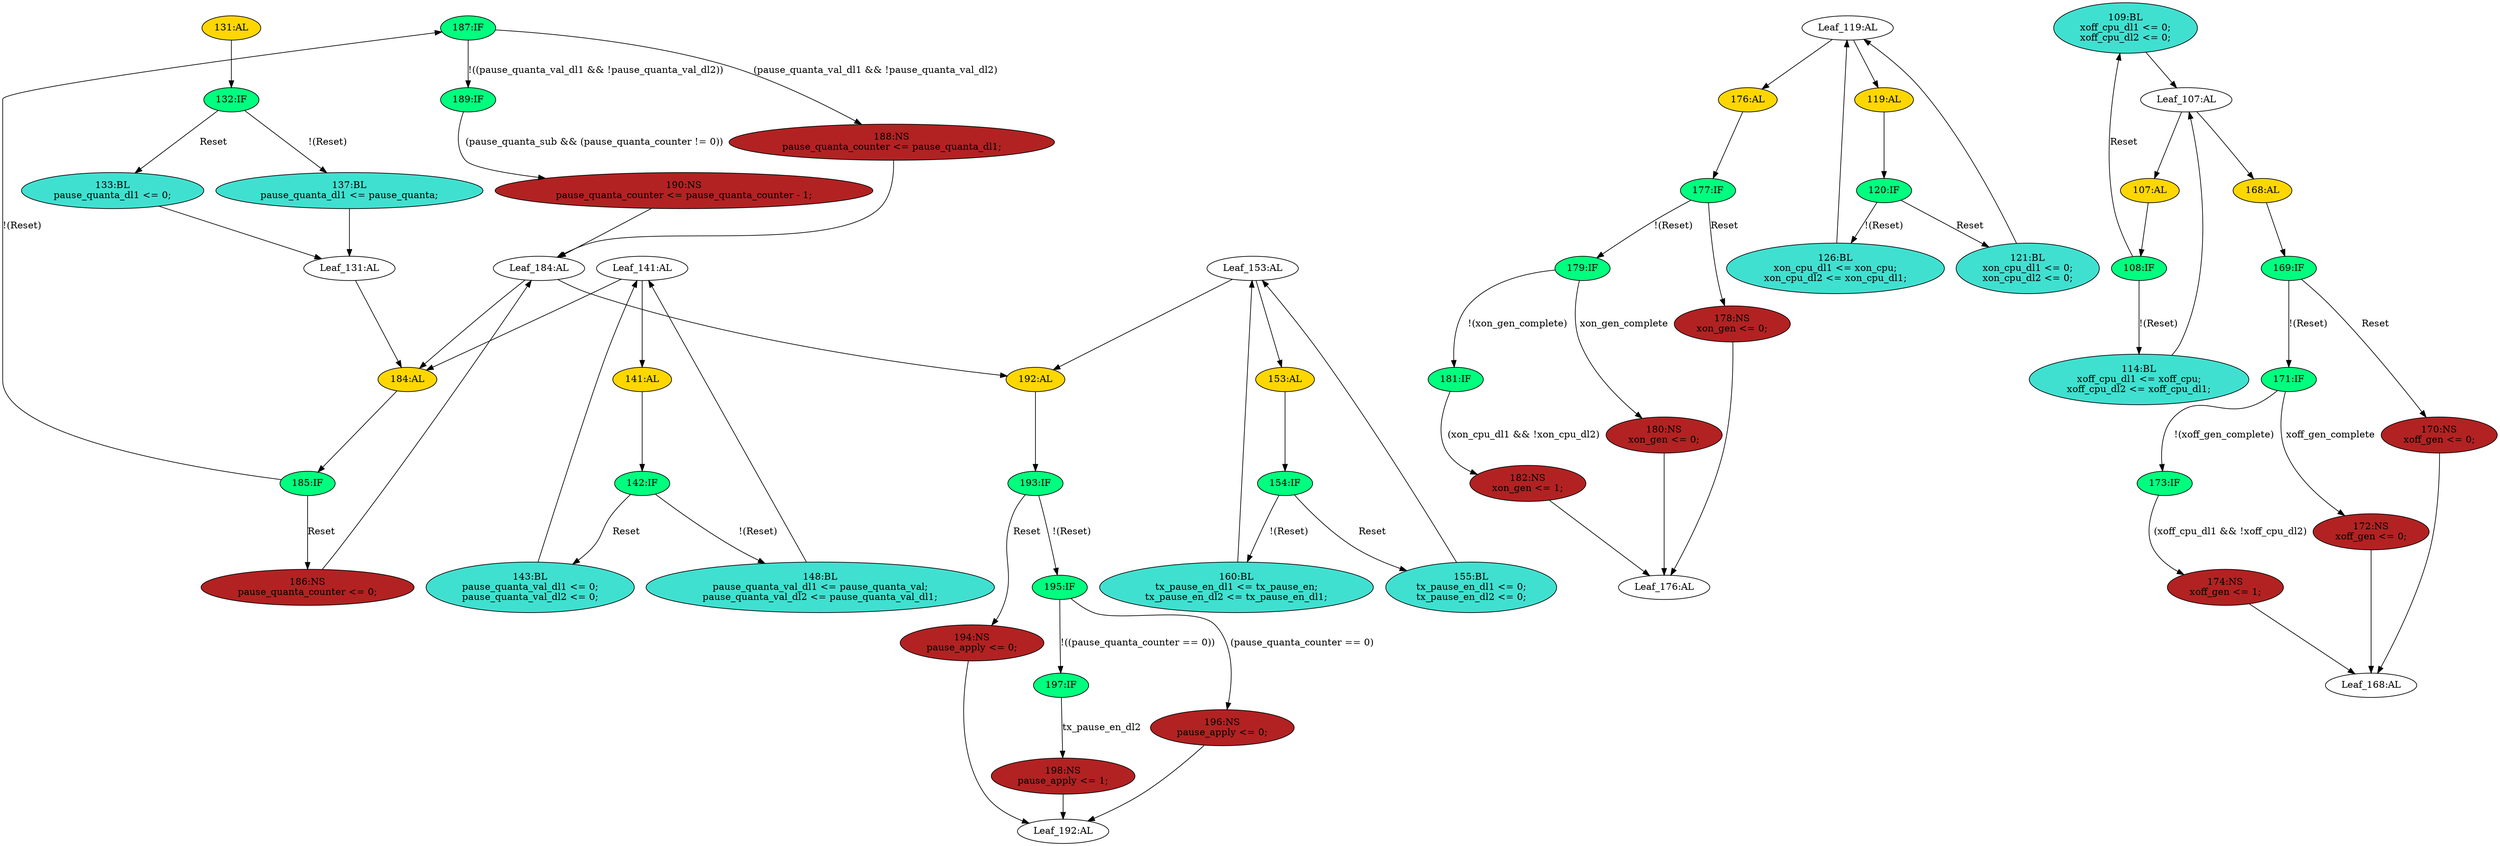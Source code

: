 strict digraph "compose( ,  )" {
	node [label="\N"];
	"187:IF"	 [ast="<pyverilog.vparser.ast.IfStatement object at 0x7f5c9b504690>",
		fillcolor=springgreen,
		label="187:IF",
		statements="[]",
		style=filled,
		typ=IfStatement];
	"188:NS"	 [ast="<pyverilog.vparser.ast.NonblockingSubstitution object at 0x7f5c9b5046d0>",
		fillcolor=firebrick,
		label="188:NS
pause_quanta_counter <= pause_quanta_dl1;",
		statements="[<pyverilog.vparser.ast.NonblockingSubstitution object at 0x7f5c9b5046d0>]",
		style=filled,
		typ=NonblockingSubstitution];
	"187:IF" -> "188:NS"	 [cond="['pause_quanta_val_dl1', 'pause_quanta_val_dl2']",
		label="(pause_quanta_val_dl1 && !pause_quanta_val_dl2)",
		lineno=187];
	"189:IF"	 [ast="<pyverilog.vparser.ast.IfStatement object at 0x7f5c9b504a10>",
		fillcolor=springgreen,
		label="189:IF",
		statements="[]",
		style=filled,
		typ=IfStatement];
	"187:IF" -> "189:IF"	 [cond="['pause_quanta_val_dl1', 'pause_quanta_val_dl2']",
		label="!((pause_quanta_val_dl1 && !pause_quanta_val_dl2))",
		lineno=187];
	"180:NS"	 [ast="<pyverilog.vparser.ast.NonblockingSubstitution object at 0x7f5c9b512d10>",
		fillcolor=firebrick,
		label="180:NS
xon_gen <= 0;",
		statements="[<pyverilog.vparser.ast.NonblockingSubstitution object at 0x7f5c9b512d10>]",
		style=filled,
		typ=NonblockingSubstitution];
	"Leaf_176:AL"	 [def_var="['xon_gen']",
		label="Leaf_176:AL"];
	"180:NS" -> "Leaf_176:AL"	 [cond="[]",
		lineno=None];
	"196:NS"	 [ast="<pyverilog.vparser.ast.NonblockingSubstitution object at 0x7f5c9b506110>",
		fillcolor=firebrick,
		label="196:NS
pause_apply <= 0;",
		statements="[<pyverilog.vparser.ast.NonblockingSubstitution object at 0x7f5c9b506110>]",
		style=filled,
		typ=NonblockingSubstitution];
	"Leaf_192:AL"	 [def_var="['pause_apply']",
		label="Leaf_192:AL"];
	"196:NS" -> "Leaf_192:AL"	 [cond="[]",
		lineno=None];
	"179:IF"	 [ast="<pyverilog.vparser.ast.IfStatement object at 0x7f5c9b512cd0>",
		fillcolor=springgreen,
		label="179:IF",
		statements="[]",
		style=filled,
		typ=IfStatement];
	"179:IF" -> "180:NS"	 [cond="['xon_gen_complete']",
		label=xon_gen_complete,
		lineno=179];
	"181:IF"	 [ast="<pyverilog.vparser.ast.IfStatement object at 0x7f5c9b512f10>",
		fillcolor=springgreen,
		label="181:IF",
		statements="[]",
		style=filled,
		typ=IfStatement];
	"179:IF" -> "181:IF"	 [cond="['xon_gen_complete']",
		label="!(xon_gen_complete)",
		lineno=179];
	"193:IF"	 [ast="<pyverilog.vparser.ast.IfStatement object at 0x7f5c9b504d50>",
		fillcolor=springgreen,
		label="193:IF",
		statements="[]",
		style=filled,
		typ=IfStatement];
	"195:IF"	 [ast="<pyverilog.vparser.ast.IfStatement object at 0x7f5c9b5060d0>",
		fillcolor=springgreen,
		label="195:IF",
		statements="[]",
		style=filled,
		typ=IfStatement];
	"193:IF" -> "195:IF"	 [cond="['Reset']",
		label="!(Reset)",
		lineno=193];
	"194:NS"	 [ast="<pyverilog.vparser.ast.NonblockingSubstitution object at 0x7f5c9b504d90>",
		fillcolor=firebrick,
		label="194:NS
pause_apply <= 0;",
		statements="[<pyverilog.vparser.ast.NonblockingSubstitution object at 0x7f5c9b504d90>]",
		style=filled,
		typ=NonblockingSubstitution];
	"193:IF" -> "194:NS"	 [cond="['Reset']",
		label=Reset,
		lineno=193];
	"109:BL"	 [ast="<pyverilog.vparser.ast.Block object at 0x7f5c9b7ea990>",
		fillcolor=turquoise,
		label="109:BL
xoff_cpu_dl1 <= 0;
xoff_cpu_dl2 <= 0;",
		statements="[<pyverilog.vparser.ast.NonblockingSubstitution object at 0x7f5c9b7ea9d0>, <pyverilog.vparser.ast.NonblockingSubstitution object \
at 0x7f5c9b7eab50>]",
		style=filled,
		typ=Block];
	"Leaf_107:AL"	 [def_var="['xoff_cpu_dl1', 'xoff_cpu_dl2']",
		label="Leaf_107:AL"];
	"109:BL" -> "Leaf_107:AL"	 [cond="[]",
		lineno=None];
	"172:NS"	 [ast="<pyverilog.vparser.ast.NonblockingSubstitution object at 0x7f5c9b5124d0>",
		fillcolor=firebrick,
		label="172:NS
xoff_gen <= 0;",
		statements="[<pyverilog.vparser.ast.NonblockingSubstitution object at 0x7f5c9b5124d0>]",
		style=filled,
		typ=NonblockingSubstitution];
	"Leaf_168:AL"	 [def_var="['xoff_gen']",
		label="Leaf_168:AL"];
	"172:NS" -> "Leaf_168:AL"	 [cond="[]",
		lineno=None];
	"169:IF"	 [ast="<pyverilog.vparser.ast.IfStatement object at 0x7f5c9b5121d0>",
		fillcolor=springgreen,
		label="169:IF",
		statements="[]",
		style=filled,
		typ=IfStatement];
	"170:NS"	 [ast="<pyverilog.vparser.ast.NonblockingSubstitution object at 0x7f5c9b512210>",
		fillcolor=firebrick,
		label="170:NS
xoff_gen <= 0;",
		statements="[<pyverilog.vparser.ast.NonblockingSubstitution object at 0x7f5c9b512210>]",
		style=filled,
		typ=NonblockingSubstitution];
	"169:IF" -> "170:NS"	 [cond="['Reset']",
		label=Reset,
		lineno=169];
	"171:IF"	 [ast="<pyverilog.vparser.ast.IfStatement object at 0x7f5c9b512490>",
		fillcolor=springgreen,
		label="171:IF",
		statements="[]",
		style=filled,
		typ=IfStatement];
	"169:IF" -> "171:IF"	 [cond="['Reset']",
		label="!(Reset)",
		lineno=169];
	"143:BL"	 [ast="<pyverilog.vparser.ast.Block object at 0x7f5c9b132050>",
		fillcolor=turquoise,
		label="143:BL
pause_quanta_val_dl1 <= 0;
pause_quanta_val_dl2 <= 0;",
		statements="[<pyverilog.vparser.ast.NonblockingSubstitution object at 0x7f5c9b132090>, <pyverilog.vparser.ast.NonblockingSubstitution object \
at 0x7f5c9b132210>]",
		style=filled,
		typ=Block];
	"Leaf_141:AL"	 [def_var="['pause_quanta_val_dl2', 'pause_quanta_val_dl1']",
		label="Leaf_141:AL"];
	"143:BL" -> "Leaf_141:AL"	 [cond="[]",
		lineno=None];
	"182:NS"	 [ast="<pyverilog.vparser.ast.NonblockingSubstitution object at 0x7f5c9b504090>",
		fillcolor=firebrick,
		label="182:NS
xon_gen <= 1;",
		statements="[<pyverilog.vparser.ast.NonblockingSubstitution object at 0x7f5c9b504090>]",
		style=filled,
		typ=NonblockingSubstitution];
	"181:IF" -> "182:NS"	 [cond="['xon_cpu_dl1', 'xon_cpu_dl2']",
		label="(xon_cpu_dl1 && !xon_cpu_dl2)",
		lineno=181];
	"186:NS"	 [ast="<pyverilog.vparser.ast.NonblockingSubstitution object at 0x7f5c9b504290>",
		fillcolor=firebrick,
		label="186:NS
pause_quanta_counter <= 0;",
		statements="[<pyverilog.vparser.ast.NonblockingSubstitution object at 0x7f5c9b504290>]",
		style=filled,
		typ=NonblockingSubstitution];
	"Leaf_184:AL"	 [def_var="['pause_quanta_counter']",
		label="Leaf_184:AL"];
	"186:NS" -> "Leaf_184:AL"	 [cond="[]",
		lineno=None];
	"126:BL"	 [ast="<pyverilog.vparser.ast.Block object at 0x7f5c9b12f550>",
		fillcolor=turquoise,
		label="126:BL
xon_cpu_dl1 <= xon_cpu;
xon_cpu_dl2 <= xon_cpu_dl1;",
		statements="[<pyverilog.vparser.ast.NonblockingSubstitution object at 0x7f5c9b12f590>, <pyverilog.vparser.ast.NonblockingSubstitution object \
at 0x7f5c9b12f6d0>]",
		style=filled,
		typ=Block];
	"Leaf_119:AL"	 [def_var="['xon_cpu_dl2', 'xon_cpu_dl1']",
		label="Leaf_119:AL"];
	"126:BL" -> "Leaf_119:AL"	 [cond="[]",
		lineno=None];
	"160:BL"	 [ast="<pyverilog.vparser.ast.Block object at 0x7f5c9b132cd0>",
		fillcolor=turquoise,
		label="160:BL
tx_pause_en_dl1 <= tx_pause_en;
tx_pause_en_dl2 <= tx_pause_en_dl1;",
		statements="[<pyverilog.vparser.ast.NonblockingSubstitution object at 0x7f5c9b132d10>, <pyverilog.vparser.ast.NonblockingSubstitution object \
at 0x7f5c9b132ed0>]",
		style=filled,
		typ=Block];
	"Leaf_153:AL"	 [def_var="['tx_pause_en_dl1', 'tx_pause_en_dl2']",
		label="Leaf_153:AL"];
	"160:BL" -> "Leaf_153:AL"	 [cond="[]",
		lineno=None];
	"185:IF"	 [ast="<pyverilog.vparser.ast.IfStatement object at 0x7f5c9b504250>",
		fillcolor=springgreen,
		label="185:IF",
		statements="[]",
		style=filled,
		typ=IfStatement];
	"185:IF" -> "187:IF"	 [cond="['Reset']",
		label="!(Reset)",
		lineno=185];
	"185:IF" -> "186:NS"	 [cond="['Reset']",
		label=Reset,
		lineno=185];
	"173:IF"	 [ast="<pyverilog.vparser.ast.IfStatement object at 0x7f5c9b512750>",
		fillcolor=springgreen,
		label="173:IF",
		statements="[]",
		style=filled,
		typ=IfStatement];
	"174:NS"	 [ast="<pyverilog.vparser.ast.NonblockingSubstitution object at 0x7f5c9b512890>",
		fillcolor=firebrick,
		label="174:NS
xoff_gen <= 1;",
		statements="[<pyverilog.vparser.ast.NonblockingSubstitution object at 0x7f5c9b512890>]",
		style=filled,
		typ=NonblockingSubstitution];
	"173:IF" -> "174:NS"	 [cond="['xoff_cpu_dl1', 'xoff_cpu_dl2']",
		label="(xoff_cpu_dl1 && !xoff_cpu_dl2)",
		lineno=173];
	"137:BL"	 [ast="<pyverilog.vparser.ast.Block object at 0x7f5c9b12fb50>",
		fillcolor=turquoise,
		label="137:BL
pause_quanta_dl1 <= pause_quanta;",
		statements="[<pyverilog.vparser.ast.NonblockingSubstitution object at 0x7f5c9b12fc90>]",
		style=filled,
		typ=Block];
	"Leaf_131:AL"	 [def_var="['pause_quanta_dl1']",
		label="Leaf_131:AL"];
	"137:BL" -> "Leaf_131:AL"	 [cond="[]",
		lineno=None];
	"121:BL"	 [ast="<pyverilog.vparser.ast.Block object at 0x7f5c9b12f250>",
		fillcolor=turquoise,
		label="121:BL
xon_cpu_dl1 <= 0;
xon_cpu_dl2 <= 0;",
		statements="[<pyverilog.vparser.ast.NonblockingSubstitution object at 0x7f5c9b12f290>, <pyverilog.vparser.ast.NonblockingSubstitution object \
at 0x7f5c9b12f3d0>]",
		style=filled,
		typ=Block];
	"121:BL" -> "Leaf_119:AL"	 [cond="[]",
		lineno=None];
	"197:IF"	 [ast="<pyverilog.vparser.ast.IfStatement object at 0x7f5c9b506290>",
		fillcolor=springgreen,
		label="197:IF",
		statements="[]",
		style=filled,
		typ=IfStatement];
	"198:NS"	 [ast="<pyverilog.vparser.ast.NonblockingSubstitution object at 0x7f5c9b5063d0>",
		fillcolor=firebrick,
		label="198:NS
pause_apply <= 1;",
		statements="[<pyverilog.vparser.ast.NonblockingSubstitution object at 0x7f5c9b5063d0>]",
		style=filled,
		typ=NonblockingSubstitution];
	"197:IF" -> "198:NS"	 [cond="['tx_pause_en_dl2']",
		label=tx_pause_en_dl2,
		lineno=197];
	"120:IF"	 [ast="<pyverilog.vparser.ast.IfStatement object at 0x7f5c9b12f390>",
		fillcolor=springgreen,
		label="120:IF",
		statements="[]",
		style=filled,
		typ=IfStatement];
	"120:IF" -> "126:BL"	 [cond="['Reset']",
		label="!(Reset)",
		lineno=120];
	"120:IF" -> "121:BL"	 [cond="['Reset']",
		label=Reset,
		lineno=120];
	"132:IF"	 [ast="<pyverilog.vparser.ast.IfStatement object at 0x7f5c9b12fa10>",
		fillcolor=springgreen,
		label="132:IF",
		statements="[]",
		style=filled,
		typ=IfStatement];
	"132:IF" -> "137:BL"	 [cond="['Reset']",
		label="!(Reset)",
		lineno=132];
	"133:BL"	 [ast="<pyverilog.vparser.ast.Block object at 0x7f5c9b12f950>",
		fillcolor=turquoise,
		label="133:BL
pause_quanta_dl1 <= 0;",
		statements="[<pyverilog.vparser.ast.NonblockingSubstitution object at 0x7f5c9b12fa50>]",
		style=filled,
		typ=Block];
	"132:IF" -> "133:BL"	 [cond="['Reset']",
		label=Reset,
		lineno=132];
	"142:IF"	 [ast="<pyverilog.vparser.ast.IfStatement object at 0x7f5c9b1321d0>",
		fillcolor=springgreen,
		label="142:IF",
		statements="[]",
		style=filled,
		typ=IfStatement];
	"142:IF" -> "143:BL"	 [cond="['Reset']",
		label=Reset,
		lineno=142];
	"148:BL"	 [ast="<pyverilog.vparser.ast.Block object at 0x7f5c9b132410>",
		fillcolor=turquoise,
		label="148:BL
pause_quanta_val_dl1 <= pause_quanta_val;
pause_quanta_val_dl2 <= pause_quanta_val_dl1;",
		statements="[<pyverilog.vparser.ast.NonblockingSubstitution object at 0x7f5c9b132450>, <pyverilog.vparser.ast.NonblockingSubstitution object \
at 0x7f5c9b132610>]",
		style=filled,
		typ=Block];
	"142:IF" -> "148:BL"	 [cond="['Reset']",
		label="!(Reset)",
		lineno=142];
	"168:AL"	 [ast="<pyverilog.vparser.ast.Always object at 0x7f5c9b5120d0>",
		clk_sens=True,
		fillcolor=gold,
		label="168:AL",
		sens="['Clk', 'Reset']",
		statements="[]",
		style=filled,
		typ=Always,
		use_var="['Reset', 'xoff_cpu_dl1', 'xoff_gen_complete', 'xoff_cpu_dl2']"];
	"Leaf_107:AL" -> "168:AL";
	"107:AL"	 [ast="<pyverilog.vparser.ast.Always object at 0x7f5c9b7ea810>",
		clk_sens=True,
		fillcolor=gold,
		label="107:AL",
		sens="['Clk', 'Reset']",
		statements="[]",
		style=filled,
		typ=Always,
		use_var="['Reset', 'xoff_cpu_dl1', 'xoff_cpu']"];
	"Leaf_107:AL" -> "107:AL";
	"177:IF"	 [ast="<pyverilog.vparser.ast.IfStatement object at 0x7f5c9b512a10>",
		fillcolor=springgreen,
		label="177:IF",
		statements="[]",
		style=filled,
		typ=IfStatement];
	"177:IF" -> "179:IF"	 [cond="['Reset']",
		label="!(Reset)",
		lineno=177];
	"178:NS"	 [ast="<pyverilog.vparser.ast.NonblockingSubstitution object at 0x7f5c9b512a50>",
		fillcolor=firebrick,
		label="178:NS
xon_gen <= 0;",
		statements="[<pyverilog.vparser.ast.NonblockingSubstitution object at 0x7f5c9b512a50>]",
		style=filled,
		typ=NonblockingSubstitution];
	"177:IF" -> "178:NS"	 [cond="['Reset']",
		label=Reset,
		lineno=177];
	"184:AL"	 [ast="<pyverilog.vparser.ast.Always object at 0x7f5c9b5040d0>",
		clk_sens=True,
		fillcolor=gold,
		label="184:AL",
		sens="['Clk', 'Reset']",
		statements="[]",
		style=filled,
		typ=Always,
		use_var="['Reset', 'pause_quanta_val_dl2', 'pause_quanta_val_dl1', 'pause_quanta_sub', 'pause_quanta_dl1', 'pause_quanta_counter']"];
	"Leaf_141:AL" -> "184:AL";
	"141:AL"	 [ast="<pyverilog.vparser.ast.Always object at 0x7f5c9b12fe90>",
		clk_sens=True,
		fillcolor=gold,
		label="141:AL",
		sens="['Clk', 'Reset']",
		statements="[]",
		style=filled,
		typ=Always,
		use_var="['Reset', 'pause_quanta_val_dl1', 'pause_quanta_val']"];
	"Leaf_141:AL" -> "141:AL";
	"192:AL"	 [ast="<pyverilog.vparser.ast.Always object at 0x7f5c9b504c50>",
		clk_sens=True,
		fillcolor=gold,
		label="192:AL",
		sens="['Clk', 'Reset']",
		statements="[]",
		style=filled,
		typ=Always,
		use_var="['Reset', 'pause_quanta_counter', 'tx_pause_en_dl2']"];
	"192:AL" -> "193:IF"	 [cond="[]",
		lineno=None];
	"176:AL"	 [ast="<pyverilog.vparser.ast.Always object at 0x7f5c9b5128d0>",
		clk_sens=True,
		fillcolor=gold,
		label="176:AL",
		sens="['Clk', 'Reset']",
		statements="[]",
		style=filled,
		typ=Always,
		use_var="['xon_cpu_dl2', 'Reset', 'xon_cpu_dl1', 'xon_gen_complete']"];
	"176:AL" -> "177:IF"	 [cond="[]",
		lineno=None];
	"188:NS" -> "Leaf_184:AL"	 [cond="[]",
		lineno=None];
	"Leaf_153:AL" -> "192:AL";
	"153:AL"	 [ast="<pyverilog.vparser.ast.Always object at 0x7f5c9b1327d0>",
		clk_sens=True,
		fillcolor=gold,
		label="153:AL",
		sens="['Clk', 'Reset']",
		statements="[]",
		style=filled,
		typ=Always,
		use_var="['Reset', 'tx_pause_en', 'tx_pause_en_dl1']"];
	"Leaf_153:AL" -> "153:AL";
	"148:BL" -> "Leaf_141:AL"	 [cond="[]",
		lineno=None];
	"108:IF"	 [ast="<pyverilog.vparser.ast.IfStatement object at 0x7f5c9b7eab10>",
		fillcolor=springgreen,
		label="108:IF",
		statements="[]",
		style=filled,
		typ=IfStatement];
	"108:IF" -> "109:BL"	 [cond="['Reset']",
		label=Reset,
		lineno=108];
	"114:BL"	 [ast="<pyverilog.vparser.ast.Block object at 0x7f5c9b7ead10>",
		fillcolor=turquoise,
		label="114:BL
xoff_cpu_dl1 <= xoff_cpu;
xoff_cpu_dl2 <= xoff_cpu_dl1;",
		statements="[<pyverilog.vparser.ast.NonblockingSubstitution object at 0x7f5c9b7ead50>, <pyverilog.vparser.ast.NonblockingSubstitution object \
at 0x7f5c9b7eaf10>]",
		style=filled,
		typ=Block];
	"108:IF" -> "114:BL"	 [cond="['Reset']",
		label="!(Reset)",
		lineno=108];
	"198:NS" -> "Leaf_192:AL"	 [cond="[]",
		lineno=None];
	"190:NS"	 [ast="<pyverilog.vparser.ast.NonblockingSubstitution object at 0x7f5c9b504bd0>",
		fillcolor=firebrick,
		label="190:NS
pause_quanta_counter <= pause_quanta_counter - 1;",
		statements="[<pyverilog.vparser.ast.NonblockingSubstitution object at 0x7f5c9b504bd0>]",
		style=filled,
		typ=NonblockingSubstitution];
	"189:IF" -> "190:NS"	 [cond="['pause_quanta_sub', 'pause_quanta_counter']",
		label="(pause_quanta_sub && (pause_quanta_counter != 0))",
		lineno=189];
	"133:BL" -> "Leaf_131:AL"	 [cond="[]",
		lineno=None];
	"195:IF" -> "196:NS"	 [cond="['pause_quanta_counter']",
		label="(pause_quanta_counter == 0)",
		lineno=195];
	"195:IF" -> "197:IF"	 [cond="['pause_quanta_counter']",
		label="!((pause_quanta_counter == 0))",
		lineno=195];
	"Leaf_184:AL" -> "192:AL";
	"Leaf_184:AL" -> "184:AL";
	"154:IF"	 [ast="<pyverilog.vparser.ast.IfStatement object at 0x7f5c9b132ad0>",
		fillcolor=springgreen,
		label="154:IF",
		statements="[]",
		style=filled,
		typ=IfStatement];
	"154:IF" -> "160:BL"	 [cond="['Reset']",
		label="!(Reset)",
		lineno=154];
	"155:BL"	 [ast="<pyverilog.vparser.ast.Block object at 0x7f5c9b132950>",
		fillcolor=turquoise,
		label="155:BL
tx_pause_en_dl1 <= 0;
tx_pause_en_dl2 <= 0;",
		statements="[<pyverilog.vparser.ast.NonblockingSubstitution object at 0x7f5c9b132990>, <pyverilog.vparser.ast.NonblockingSubstitution object \
at 0x7f5c9b132b10>]",
		style=filled,
		typ=Block];
	"154:IF" -> "155:BL"	 [cond="['Reset']",
		label=Reset,
		lineno=154];
	"119:AL"	 [ast="<pyverilog.vparser.ast.Always object at 0x7f5c9b12f110>",
		clk_sens=True,
		fillcolor=gold,
		label="119:AL",
		sens="['Clk', 'Reset']",
		statements="[]",
		style=filled,
		typ=Always,
		use_var="['Reset', 'xon_cpu_dl1', 'xon_cpu']"];
	"119:AL" -> "120:IF"	 [cond="[]",
		lineno=None];
	"174:NS" -> "Leaf_168:AL"	 [cond="[]",
		lineno=None];
	"190:NS" -> "Leaf_184:AL"	 [cond="[]",
		lineno=None];
	"194:NS" -> "Leaf_192:AL"	 [cond="[]",
		lineno=None];
	"168:AL" -> "169:IF"	 [cond="[]",
		lineno=None];
	"184:AL" -> "185:IF"	 [cond="[]",
		lineno=None];
	"178:NS" -> "Leaf_176:AL"	 [cond="[]",
		lineno=None];
	"131:AL"	 [ast="<pyverilog.vparser.ast.Always object at 0x7f5c9b12f890>",
		clk_sens=True,
		fillcolor=gold,
		label="131:AL",
		sens="['Clk', 'Reset']",
		statements="[]",
		style=filled,
		typ=Always,
		use_var="['Reset', 'pause_quanta']"];
	"131:AL" -> "132:IF"	 [cond="[]",
		lineno=None];
	"Leaf_119:AL" -> "176:AL";
	"Leaf_119:AL" -> "119:AL";
	"170:NS" -> "Leaf_168:AL"	 [cond="[]",
		lineno=None];
	"182:NS" -> "Leaf_176:AL"	 [cond="[]",
		lineno=None];
	"141:AL" -> "142:IF"	 [cond="[]",
		lineno=None];
	"155:BL" -> "Leaf_153:AL"	 [cond="[]",
		lineno=None];
	"107:AL" -> "108:IF"	 [cond="[]",
		lineno=None];
	"171:IF" -> "172:NS"	 [cond="['xoff_gen_complete']",
		label=xoff_gen_complete,
		lineno=171];
	"171:IF" -> "173:IF"	 [cond="['xoff_gen_complete']",
		label="!(xoff_gen_complete)",
		lineno=171];
	"153:AL" -> "154:IF"	 [cond="[]",
		lineno=None];
	"114:BL" -> "Leaf_107:AL"	 [cond="[]",
		lineno=None];
	"Leaf_131:AL" -> "184:AL";
}
